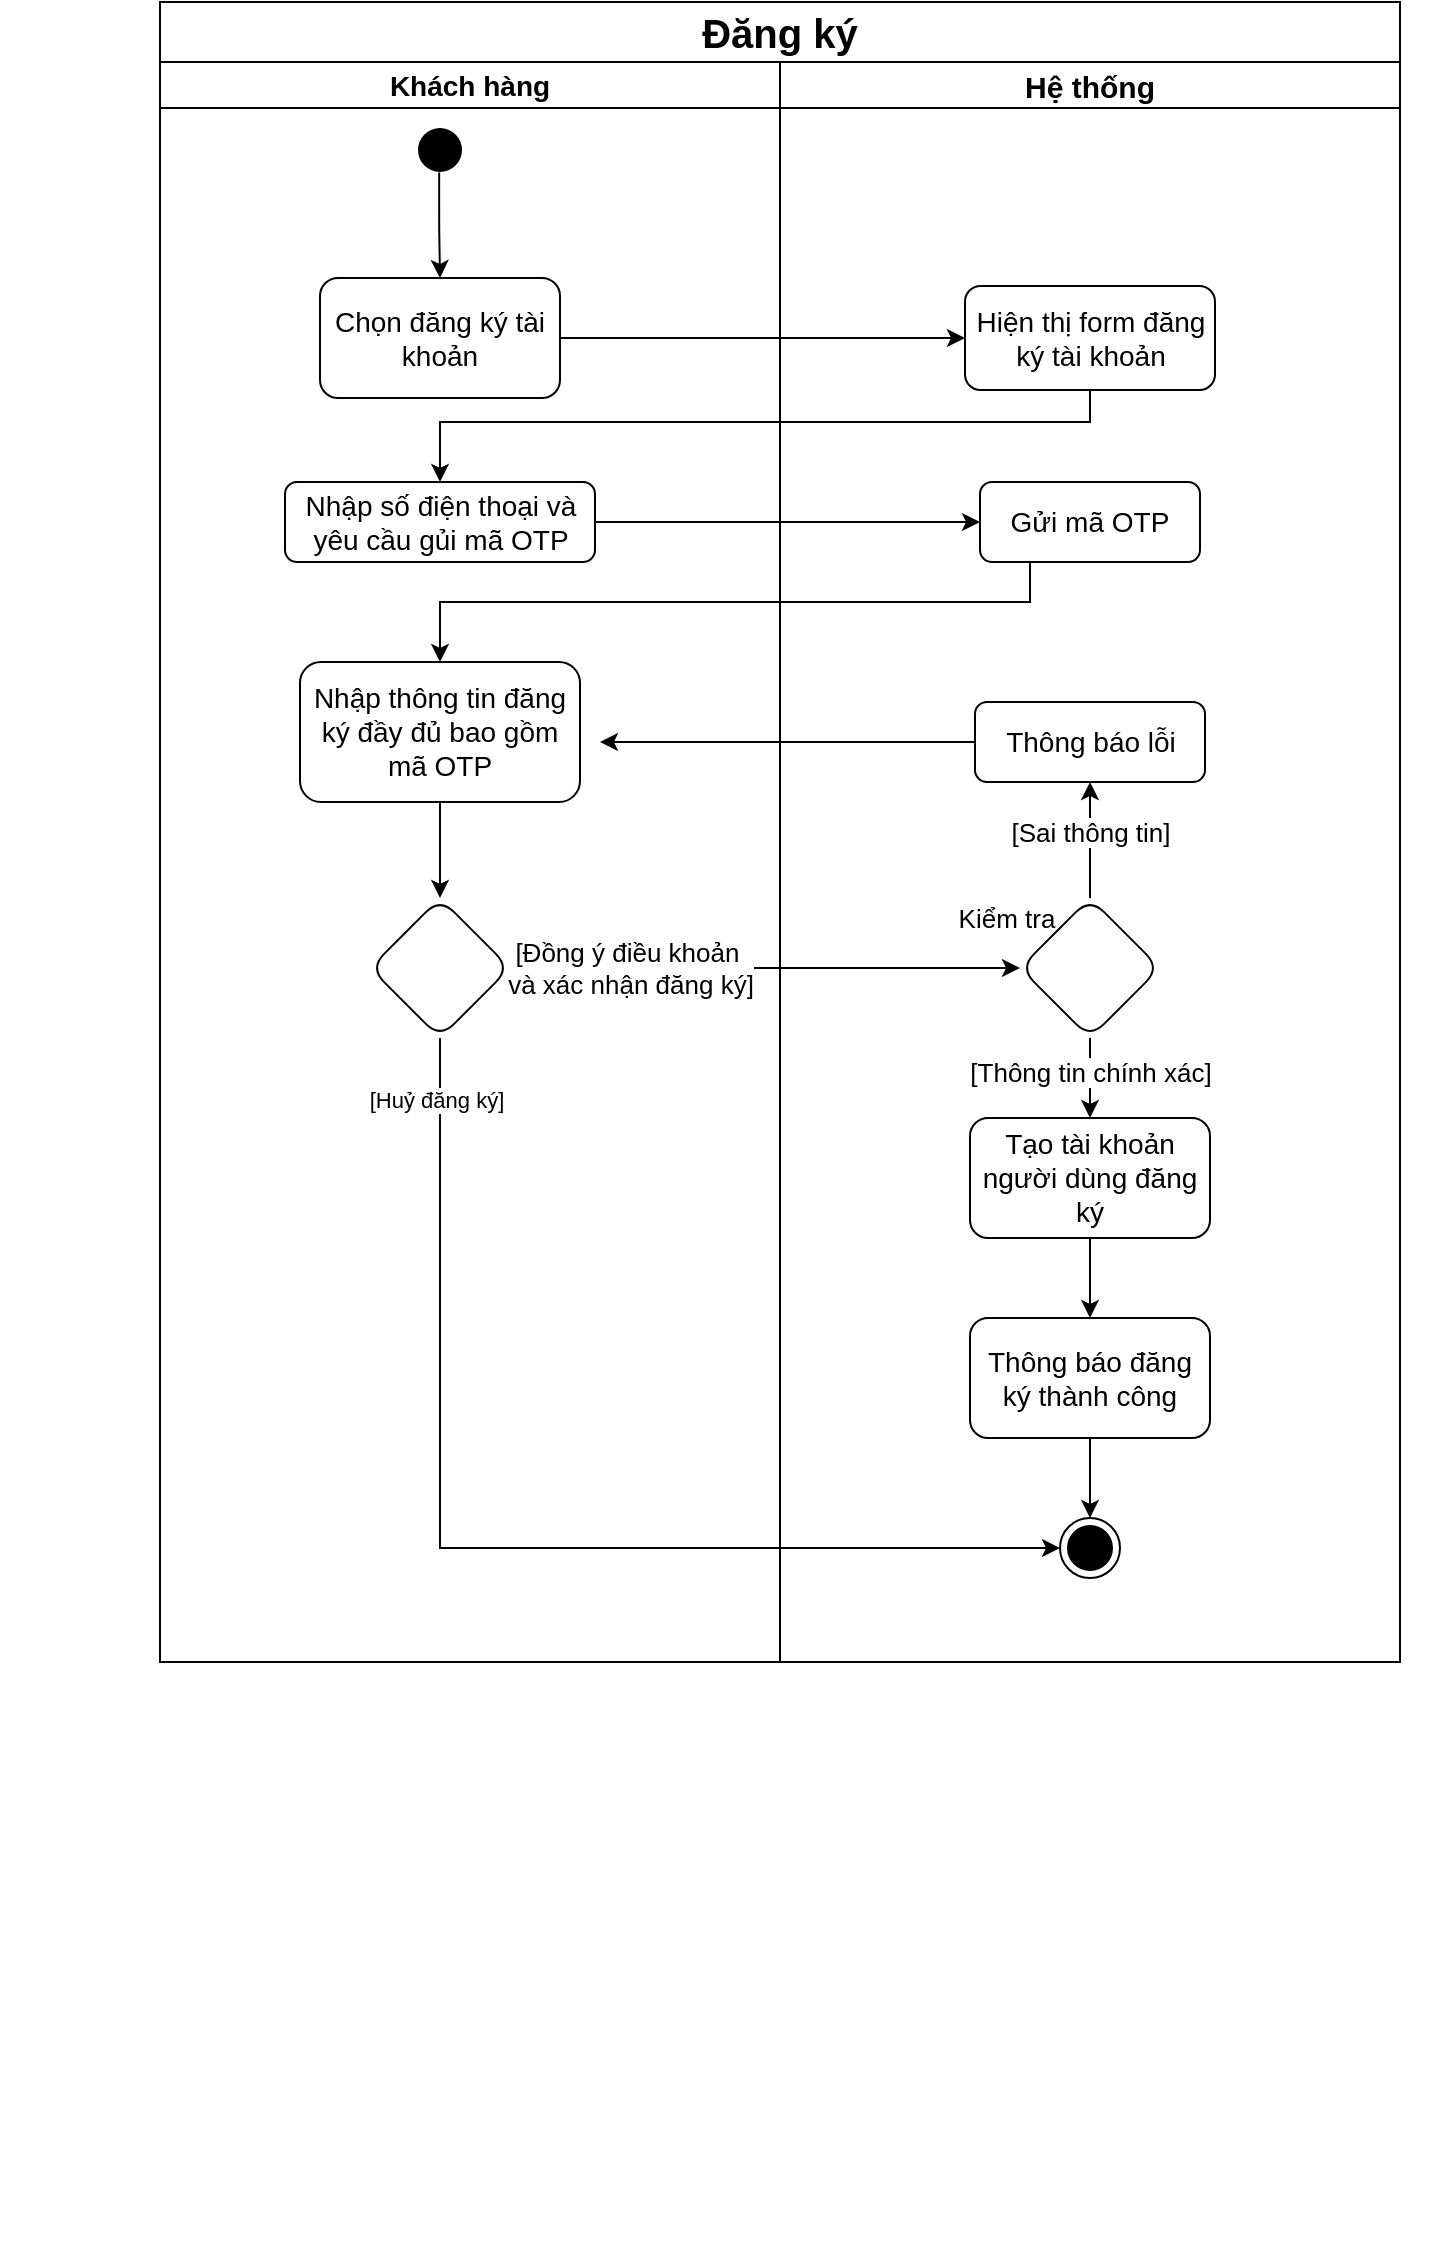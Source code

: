 <mxfile version="24.0.4" type="device">
  <diagram name="Page-1" id="aMdjHmUMgX3MPBuid4oR">
    <mxGraphModel dx="1235" dy="731" grid="1" gridSize="10" guides="1" tooltips="1" connect="1" arrows="1" fold="1" page="1" pageScale="1" pageWidth="850" pageHeight="1100" math="0" shadow="0">
      <root>
        <mxCell id="0" />
        <mxCell id="1" parent="0" />
        <mxCell id="k5NELLiTI0iqF8-oBsQL-4" value="" style="group" vertex="1" connectable="0" parent="1">
          <mxGeometry x="40" y="40" width="720" height="1100" as="geometry" />
        </mxCell>
        <mxCell id="k5NELLiTI0iqF8-oBsQL-5" value="" style="group" vertex="1" connectable="0" parent="k5NELLiTI0iqF8-oBsQL-4">
          <mxGeometry x="80" width="620" height="1100" as="geometry" />
        </mxCell>
        <mxCell id="k5NELLiTI0iqF8-oBsQL-33" value="" style="group" vertex="1" connectable="0" parent="k5NELLiTI0iqF8-oBsQL-5">
          <mxGeometry width="620" height="1100" as="geometry" />
        </mxCell>
        <mxCell id="k5NELLiTI0iqF8-oBsQL-1" value="&lt;font style=&quot;font-size: 14px;&quot;&gt;Khách hàng&lt;/font&gt;" style="swimlane;whiteSpace=wrap;html=1;" vertex="1" parent="k5NELLiTI0iqF8-oBsQL-33">
          <mxGeometry width="310" height="800" as="geometry" />
        </mxCell>
        <mxCell id="k5NELLiTI0iqF8-oBsQL-11" value="" style="edgeStyle=orthogonalEdgeStyle;rounded=0;orthogonalLoop=1;jettySize=auto;html=1;exitX=0.486;exitY=0.874;exitDx=0;exitDy=0;exitPerimeter=0;" edge="1" parent="k5NELLiTI0iqF8-oBsQL-1" source="k5NELLiTI0iqF8-oBsQL-6" target="k5NELLiTI0iqF8-oBsQL-10">
          <mxGeometry relative="1" as="geometry" />
        </mxCell>
        <mxCell id="k5NELLiTI0iqF8-oBsQL-6" value="" style="ellipse;html=1;shape=startState;fillColor=#000000;strokeColor=none;" vertex="1" parent="k5NELLiTI0iqF8-oBsQL-1">
          <mxGeometry x="125" y="29" width="30" height="30" as="geometry" />
        </mxCell>
        <mxCell id="k5NELLiTI0iqF8-oBsQL-10" value="Chọn đăng ký tài khoản" style="rounded=1;whiteSpace=wrap;html=1;fontSize=14;" vertex="1" parent="k5NELLiTI0iqF8-oBsQL-1">
          <mxGeometry x="80" y="108" width="120" height="60" as="geometry" />
        </mxCell>
        <mxCell id="k5NELLiTI0iqF8-oBsQL-15" value="Nhập số điện thoại và yêu cầu gủi mã OTP" style="rounded=1;whiteSpace=wrap;html=1;fontSize=14;" vertex="1" parent="k5NELLiTI0iqF8-oBsQL-1">
          <mxGeometry x="62.5" y="210" width="155" height="40" as="geometry" />
        </mxCell>
        <mxCell id="k5NELLiTI0iqF8-oBsQL-12" value="Nhập thông tin đăng ký đầy đủ bao gồm mã OTP" style="rounded=1;whiteSpace=wrap;html=1;fontSize=14;" vertex="1" parent="k5NELLiTI0iqF8-oBsQL-1">
          <mxGeometry x="70" y="300" width="140" height="70" as="geometry" />
        </mxCell>
        <mxCell id="k5NELLiTI0iqF8-oBsQL-22" value="" style="rhombus;whiteSpace=wrap;html=1;rounded=1;" vertex="1" parent="k5NELLiTI0iqF8-oBsQL-1">
          <mxGeometry x="105" y="418" width="70" height="70" as="geometry" />
        </mxCell>
        <mxCell id="k5NELLiTI0iqF8-oBsQL-23" value="" style="edgeStyle=orthogonalEdgeStyle;rounded=0;orthogonalLoop=1;jettySize=auto;html=1;" edge="1" parent="k5NELLiTI0iqF8-oBsQL-1" source="k5NELLiTI0iqF8-oBsQL-12" target="k5NELLiTI0iqF8-oBsQL-22">
          <mxGeometry relative="1" as="geometry" />
        </mxCell>
        <mxCell id="k5NELLiTI0iqF8-oBsQL-37" value="" style="edgeStyle=orthogonalEdgeStyle;rounded=0;orthogonalLoop=1;jettySize=auto;html=1;" edge="1" parent="k5NELLiTI0iqF8-oBsQL-1" source="k5NELLiTI0iqF8-oBsQL-30" target="k5NELLiTI0iqF8-oBsQL-36">
          <mxGeometry relative="1" as="geometry" />
        </mxCell>
        <mxCell id="k5NELLiTI0iqF8-oBsQL-39" value="[Sai thông tin]" style="edgeLabel;html=1;align=center;verticalAlign=middle;resizable=0;points=[];fontSize=13;" vertex="1" connectable="0" parent="k5NELLiTI0iqF8-oBsQL-37">
          <mxGeometry x="0.157" relative="1" as="geometry">
            <mxPoint as="offset" />
          </mxGeometry>
        </mxCell>
        <mxCell id="k5NELLiTI0iqF8-oBsQL-30" value="" style="rhombus;whiteSpace=wrap;html=1;rounded=1;" vertex="1" parent="k5NELLiTI0iqF8-oBsQL-1">
          <mxGeometry x="430" y="418" width="70" height="70" as="geometry" />
        </mxCell>
        <mxCell id="k5NELLiTI0iqF8-oBsQL-34" value="Kiểm tra" style="text;html=1;align=center;verticalAlign=middle;resizable=0;points=[];autosize=1;strokeColor=none;fillColor=none;fontSize=13;" vertex="1" parent="k5NELLiTI0iqF8-oBsQL-1">
          <mxGeometry x="388" y="413" width="70" height="30" as="geometry" />
        </mxCell>
        <mxCell id="k5NELLiTI0iqF8-oBsQL-38" style="edgeStyle=orthogonalEdgeStyle;rounded=0;orthogonalLoop=1;jettySize=auto;html=1;" edge="1" parent="k5NELLiTI0iqF8-oBsQL-1" source="k5NELLiTI0iqF8-oBsQL-36">
          <mxGeometry relative="1" as="geometry">
            <mxPoint x="220" y="340" as="targetPoint" />
          </mxGeometry>
        </mxCell>
        <mxCell id="k5NELLiTI0iqF8-oBsQL-36" value="Thông báo lỗi" style="whiteSpace=wrap;html=1;rounded=1;fontSize=14;" vertex="1" parent="k5NELLiTI0iqF8-oBsQL-1">
          <mxGeometry x="407.5" y="320" width="115" height="40" as="geometry" />
        </mxCell>
        <mxCell id="k5NELLiTI0iqF8-oBsQL-31" value="" style="edgeStyle=orthogonalEdgeStyle;rounded=0;orthogonalLoop=1;jettySize=auto;html=1;" edge="1" parent="k5NELLiTI0iqF8-oBsQL-1" source="k5NELLiTI0iqF8-oBsQL-22" target="k5NELLiTI0iqF8-oBsQL-30">
          <mxGeometry relative="1" as="geometry" />
        </mxCell>
        <mxCell id="k5NELLiTI0iqF8-oBsQL-32" value="[Đồng ý điều khoản&amp;nbsp;&lt;div style=&quot;font-size: 13px;&quot;&gt;và xác nhận đăng ký]&lt;/div&gt;" style="edgeLabel;html=1;align=center;verticalAlign=middle;resizable=0;points=[];fontSize=13;" vertex="1" connectable="0" parent="k5NELLiTI0iqF8-oBsQL-31">
          <mxGeometry x="-0.764" y="-3" relative="1" as="geometry">
            <mxPoint x="30" y="-3" as="offset" />
          </mxGeometry>
        </mxCell>
        <mxCell id="k5NELLiTI0iqF8-oBsQL-3" value="&lt;font style=&quot;font-size: 15px;&quot;&gt;Hệ thống&lt;/font&gt;" style="swimlane;whiteSpace=wrap;html=1;" vertex="1" parent="k5NELLiTI0iqF8-oBsQL-33">
          <mxGeometry x="310" width="310" height="800" as="geometry" />
        </mxCell>
        <mxCell id="k5NELLiTI0iqF8-oBsQL-17" value="Gửi mã OTP" style="rounded=1;whiteSpace=wrap;html=1;fontSize=14;" vertex="1" parent="k5NELLiTI0iqF8-oBsQL-3">
          <mxGeometry x="100" y="210" width="110" height="40" as="geometry" />
        </mxCell>
        <mxCell id="k5NELLiTI0iqF8-oBsQL-45" value="" style="ellipse;html=1;shape=endState;fillColor=#000000;strokeColor=#000000;" vertex="1" parent="k5NELLiTI0iqF8-oBsQL-3">
          <mxGeometry x="140" y="728" width="30" height="30" as="geometry" />
        </mxCell>
        <mxCell id="k5NELLiTI0iqF8-oBsQL-51" value="Hiện thị form đăng ký tài khoản" style="whiteSpace=wrap;html=1;rounded=1;fontSize=14;" vertex="1" parent="k5NELLiTI0iqF8-oBsQL-3">
          <mxGeometry x="92.5" y="112" width="125" height="52" as="geometry" />
        </mxCell>
        <mxCell id="k5NELLiTI0iqF8-oBsQL-43" value="Thông báo đăng ký thành công" style="whiteSpace=wrap;html=1;rounded=1;fontSize=14;" vertex="1" parent="k5NELLiTI0iqF8-oBsQL-3">
          <mxGeometry x="95" y="628" width="120" height="60" as="geometry" />
        </mxCell>
        <mxCell id="k5NELLiTI0iqF8-oBsQL-46" value="" style="edgeStyle=orthogonalEdgeStyle;rounded=0;orthogonalLoop=1;jettySize=auto;html=1;" edge="1" parent="k5NELLiTI0iqF8-oBsQL-3" source="k5NELLiTI0iqF8-oBsQL-43" target="k5NELLiTI0iqF8-oBsQL-45">
          <mxGeometry relative="1" as="geometry" />
        </mxCell>
        <mxCell id="k5NELLiTI0iqF8-oBsQL-40" value="Tạo tài khoản người dùng đăng ký" style="whiteSpace=wrap;html=1;rounded=1;fontSize=14;" vertex="1" parent="k5NELLiTI0iqF8-oBsQL-3">
          <mxGeometry x="95" y="528" width="120" height="60" as="geometry" />
        </mxCell>
        <mxCell id="k5NELLiTI0iqF8-oBsQL-44" value="" style="edgeStyle=orthogonalEdgeStyle;rounded=0;orthogonalLoop=1;jettySize=auto;html=1;" edge="1" parent="k5NELLiTI0iqF8-oBsQL-3" source="k5NELLiTI0iqF8-oBsQL-40" target="k5NELLiTI0iqF8-oBsQL-43">
          <mxGeometry relative="1" as="geometry" />
        </mxCell>
        <mxCell id="k5NELLiTI0iqF8-oBsQL-20" style="edgeStyle=orthogonalEdgeStyle;rounded=0;orthogonalLoop=1;jettySize=auto;html=1;" edge="1" parent="k5NELLiTI0iqF8-oBsQL-33" source="k5NELLiTI0iqF8-oBsQL-15" target="k5NELLiTI0iqF8-oBsQL-17">
          <mxGeometry relative="1" as="geometry" />
        </mxCell>
        <mxCell id="k5NELLiTI0iqF8-oBsQL-21" style="edgeStyle=orthogonalEdgeStyle;rounded=0;orthogonalLoop=1;jettySize=auto;html=1;entryX=0.5;entryY=0;entryDx=0;entryDy=0;" edge="1" parent="k5NELLiTI0iqF8-oBsQL-33" source="k5NELLiTI0iqF8-oBsQL-17" target="k5NELLiTI0iqF8-oBsQL-12">
          <mxGeometry relative="1" as="geometry">
            <Array as="points">
              <mxPoint x="435" y="270" />
              <mxPoint x="140" y="270" />
            </Array>
          </mxGeometry>
        </mxCell>
        <mxCell id="k5NELLiTI0iqF8-oBsQL-47" style="edgeStyle=orthogonalEdgeStyle;rounded=0;orthogonalLoop=1;jettySize=auto;html=1;entryX=0;entryY=0.5;entryDx=0;entryDy=0;" edge="1" parent="k5NELLiTI0iqF8-oBsQL-33" source="k5NELLiTI0iqF8-oBsQL-22" target="k5NELLiTI0iqF8-oBsQL-45">
          <mxGeometry relative="1" as="geometry">
            <Array as="points">
              <mxPoint x="140" y="743" />
            </Array>
          </mxGeometry>
        </mxCell>
        <mxCell id="k5NELLiTI0iqF8-oBsQL-49" value="[Huỷ đăng ký]" style="edgeLabel;html=1;align=center;verticalAlign=middle;resizable=0;points=[];" vertex="1" connectable="0" parent="k5NELLiTI0iqF8-oBsQL-47">
          <mxGeometry x="-0.892" y="-2" relative="1" as="geometry">
            <mxPoint as="offset" />
          </mxGeometry>
        </mxCell>
        <mxCell id="k5NELLiTI0iqF8-oBsQL-52" value="" style="edgeStyle=orthogonalEdgeStyle;rounded=0;orthogonalLoop=1;jettySize=auto;html=1;" edge="1" parent="k5NELLiTI0iqF8-oBsQL-33" source="k5NELLiTI0iqF8-oBsQL-10" target="k5NELLiTI0iqF8-oBsQL-51">
          <mxGeometry relative="1" as="geometry" />
        </mxCell>
        <mxCell id="k5NELLiTI0iqF8-oBsQL-55" style="edgeStyle=orthogonalEdgeStyle;rounded=0;orthogonalLoop=1;jettySize=auto;html=1;entryX=0.5;entryY=0;entryDx=0;entryDy=0;" edge="1" parent="k5NELLiTI0iqF8-oBsQL-33" source="k5NELLiTI0iqF8-oBsQL-51" target="k5NELLiTI0iqF8-oBsQL-15">
          <mxGeometry relative="1" as="geometry">
            <Array as="points">
              <mxPoint x="465" y="180" />
              <mxPoint x="140" y="180" />
            </Array>
          </mxGeometry>
        </mxCell>
        <mxCell id="k5NELLiTI0iqF8-oBsQL-41" value="" style="edgeStyle=orthogonalEdgeStyle;rounded=0;orthogonalLoop=1;jettySize=auto;html=1;" edge="1" parent="k5NELLiTI0iqF8-oBsQL-33" source="k5NELLiTI0iqF8-oBsQL-30" target="k5NELLiTI0iqF8-oBsQL-40">
          <mxGeometry relative="1" as="geometry" />
        </mxCell>
        <mxCell id="k5NELLiTI0iqF8-oBsQL-42" value="[Thông tin chính xác]" style="edgeLabel;html=1;align=center;verticalAlign=middle;resizable=0;points=[];fontSize=13;" vertex="1" connectable="0" parent="k5NELLiTI0iqF8-oBsQL-41">
          <mxGeometry x="-0.408" y="1" relative="1" as="geometry">
            <mxPoint x="-1" y="5" as="offset" />
          </mxGeometry>
        </mxCell>
        <mxCell id="k5NELLiTI0iqF8-oBsQL-57" value="&lt;font style=&quot;font-size: 20px;&quot;&gt;Đăng ký&lt;/font&gt;" style="html=1;whiteSpace=wrap;fontStyle=1" vertex="1" parent="1">
          <mxGeometry x="120" y="10" width="620" height="30" as="geometry" />
        </mxCell>
      </root>
    </mxGraphModel>
  </diagram>
</mxfile>
